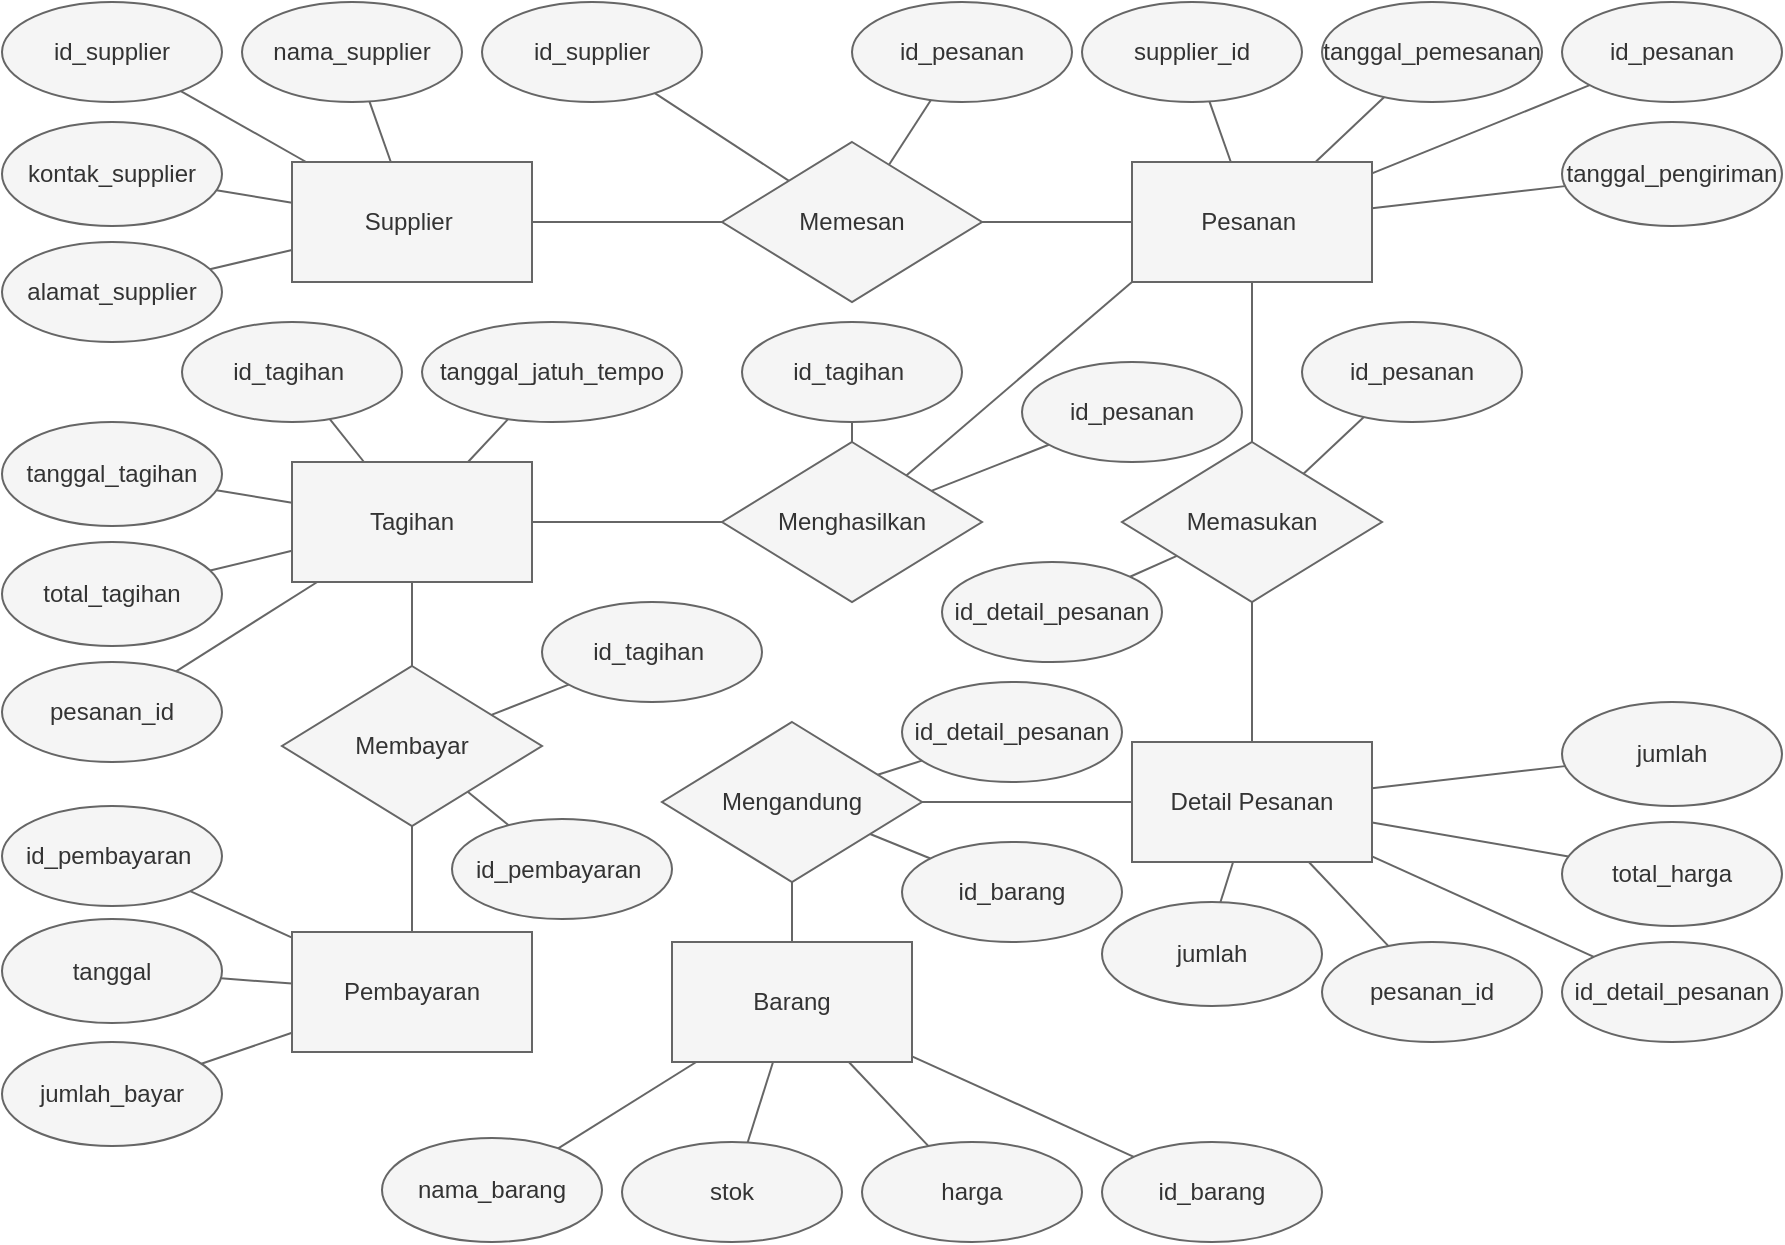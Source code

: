 <mxfile version="22.0.4" type="github">
  <diagram id="R2lEEEUBdFMjLlhIrx00" name="Page-1">
    <mxGraphModel dx="1011" dy="806" grid="1" gridSize="10" guides="1" tooltips="1" connect="1" arrows="1" fold="1" page="1" pageScale="1" pageWidth="850" pageHeight="1100" math="0" shadow="0" extFonts="Permanent Marker^https://fonts.googleapis.com/css?family=Permanent+Marker">
      <root>
        <mxCell id="0" />
        <mxCell id="1" parent="0" />
        <mxCell id="yXpgqKiNLUe4wPaJCOg1-1" value="Supplier&amp;nbsp;" style="rounded=0;whiteSpace=wrap;html=1;fillColor=#f5f5f5;fontColor=#333333;strokeColor=#666666;" vertex="1" parent="1">
          <mxGeometry x="145" y="110" width="120" height="60" as="geometry" />
        </mxCell>
        <mxCell id="yXpgqKiNLUe4wPaJCOg1-3" value="id_supplier" style="ellipse;whiteSpace=wrap;html=1;fillColor=#f5f5f5;fontColor=#333333;strokeColor=#666666;" vertex="1" parent="1">
          <mxGeometry y="30" width="110" height="50" as="geometry" />
        </mxCell>
        <mxCell id="yXpgqKiNLUe4wPaJCOg1-4" value="nama_supplier" style="ellipse;whiteSpace=wrap;html=1;fillColor=#f5f5f5;fontColor=#333333;strokeColor=#666666;" vertex="1" parent="1">
          <mxGeometry x="120" y="30" width="110" height="50" as="geometry" />
        </mxCell>
        <mxCell id="yXpgqKiNLUe4wPaJCOg1-5" value="alamat_supplier" style="ellipse;whiteSpace=wrap;html=1;fillColor=#f5f5f5;fontColor=#333333;strokeColor=#666666;" vertex="1" parent="1">
          <mxGeometry y="150" width="110" height="50" as="geometry" />
        </mxCell>
        <mxCell id="yXpgqKiNLUe4wPaJCOg1-6" value="kontak_supplier" style="ellipse;whiteSpace=wrap;html=1;fillColor=#f5f5f5;fontColor=#333333;strokeColor=#666666;" vertex="1" parent="1">
          <mxGeometry y="90" width="110" height="52" as="geometry" />
        </mxCell>
        <mxCell id="yXpgqKiNLUe4wPaJCOg1-13" value="" style="endArrow=none;html=1;rounded=0;fillColor=#f5f5f5;strokeColor=#666666;" edge="1" parent="1" source="yXpgqKiNLUe4wPaJCOg1-3" target="yXpgqKiNLUe4wPaJCOg1-1">
          <mxGeometry width="50" height="50" relative="1" as="geometry">
            <mxPoint x="190" y="260" as="sourcePoint" />
            <mxPoint x="240" y="210" as="targetPoint" />
          </mxGeometry>
        </mxCell>
        <mxCell id="yXpgqKiNLUe4wPaJCOg1-14" value="" style="endArrow=none;html=1;rounded=0;fillColor=#f5f5f5;strokeColor=#666666;" edge="1" parent="1" source="yXpgqKiNLUe4wPaJCOg1-1" target="yXpgqKiNLUe4wPaJCOg1-4">
          <mxGeometry width="50" height="50" relative="1" as="geometry">
            <mxPoint x="190" y="260" as="sourcePoint" />
            <mxPoint x="240" y="210" as="targetPoint" />
          </mxGeometry>
        </mxCell>
        <mxCell id="yXpgqKiNLUe4wPaJCOg1-15" value="" style="endArrow=none;html=1;rounded=0;fillColor=#f5f5f5;strokeColor=#666666;" edge="1" parent="1" source="yXpgqKiNLUe4wPaJCOg1-6" target="yXpgqKiNLUe4wPaJCOg1-1">
          <mxGeometry width="50" height="50" relative="1" as="geometry">
            <mxPoint x="190" y="260" as="sourcePoint" />
            <mxPoint x="240" y="210" as="targetPoint" />
          </mxGeometry>
        </mxCell>
        <mxCell id="yXpgqKiNLUe4wPaJCOg1-16" value="" style="endArrow=none;html=1;rounded=0;fillColor=#f5f5f5;strokeColor=#666666;" edge="1" parent="1" source="yXpgqKiNLUe4wPaJCOg1-1" target="yXpgqKiNLUe4wPaJCOg1-5">
          <mxGeometry width="50" height="50" relative="1" as="geometry">
            <mxPoint x="190" y="260" as="sourcePoint" />
            <mxPoint x="240" y="210" as="targetPoint" />
          </mxGeometry>
        </mxCell>
        <mxCell id="yXpgqKiNLUe4wPaJCOg1-31" value="Pesanan&amp;nbsp;" style="rounded=0;whiteSpace=wrap;html=1;fillColor=#f5f5f5;fontColor=#333333;strokeColor=#666666;" vertex="1" parent="1">
          <mxGeometry x="565" y="110" width="120" height="60" as="geometry" />
        </mxCell>
        <mxCell id="yXpgqKiNLUe4wPaJCOg1-32" value="id_pesanan" style="ellipse;whiteSpace=wrap;html=1;fillColor=#f5f5f5;fontColor=#333333;strokeColor=#666666;" vertex="1" parent="1">
          <mxGeometry x="780" y="30" width="110" height="50" as="geometry" />
        </mxCell>
        <mxCell id="yXpgqKiNLUe4wPaJCOg1-33" value="supplier_id" style="ellipse;whiteSpace=wrap;html=1;fillColor=#f5f5f5;fontColor=#333333;strokeColor=#666666;" vertex="1" parent="1">
          <mxGeometry x="540" y="30" width="110" height="50" as="geometry" />
        </mxCell>
        <mxCell id="yXpgqKiNLUe4wPaJCOg1-34" value="tanggal_pemesanan" style="ellipse;whiteSpace=wrap;html=1;fillColor=#f5f5f5;fontColor=#333333;strokeColor=#666666;" vertex="1" parent="1">
          <mxGeometry x="660" y="30" width="110" height="50" as="geometry" />
        </mxCell>
        <mxCell id="yXpgqKiNLUe4wPaJCOg1-35" value="tanggal_pengiriman" style="ellipse;whiteSpace=wrap;html=1;fillColor=#f5f5f5;fontColor=#333333;strokeColor=#666666;" vertex="1" parent="1">
          <mxGeometry x="780" y="90" width="110" height="52" as="geometry" />
        </mxCell>
        <mxCell id="yXpgqKiNLUe4wPaJCOg1-36" value="" style="endArrow=none;html=1;rounded=0;fillColor=#f5f5f5;strokeColor=#666666;" edge="1" parent="1" source="yXpgqKiNLUe4wPaJCOg1-32" target="yXpgqKiNLUe4wPaJCOg1-31">
          <mxGeometry width="50" height="50" relative="1" as="geometry">
            <mxPoint x="610" y="260" as="sourcePoint" />
            <mxPoint x="660" y="210" as="targetPoint" />
          </mxGeometry>
        </mxCell>
        <mxCell id="yXpgqKiNLUe4wPaJCOg1-37" value="" style="endArrow=none;html=1;rounded=0;fillColor=#f5f5f5;strokeColor=#666666;" edge="1" parent="1" source="yXpgqKiNLUe4wPaJCOg1-31" target="yXpgqKiNLUe4wPaJCOg1-33">
          <mxGeometry width="50" height="50" relative="1" as="geometry">
            <mxPoint x="610" y="260" as="sourcePoint" />
            <mxPoint x="660" y="210" as="targetPoint" />
          </mxGeometry>
        </mxCell>
        <mxCell id="yXpgqKiNLUe4wPaJCOg1-38" value="" style="endArrow=none;html=1;rounded=0;fillColor=#f5f5f5;strokeColor=#666666;" edge="1" parent="1" source="yXpgqKiNLUe4wPaJCOg1-35" target="yXpgqKiNLUe4wPaJCOg1-31">
          <mxGeometry width="50" height="50" relative="1" as="geometry">
            <mxPoint x="610" y="260" as="sourcePoint" />
            <mxPoint x="660" y="210" as="targetPoint" />
          </mxGeometry>
        </mxCell>
        <mxCell id="yXpgqKiNLUe4wPaJCOg1-39" value="" style="endArrow=none;html=1;rounded=0;fillColor=#f5f5f5;strokeColor=#666666;" edge="1" parent="1" source="yXpgqKiNLUe4wPaJCOg1-31" target="yXpgqKiNLUe4wPaJCOg1-34">
          <mxGeometry width="50" height="50" relative="1" as="geometry">
            <mxPoint x="610" y="260" as="sourcePoint" />
            <mxPoint x="660" y="210" as="targetPoint" />
          </mxGeometry>
        </mxCell>
        <mxCell id="yXpgqKiNLUe4wPaJCOg1-53" value="Tagihan" style="rounded=0;whiteSpace=wrap;html=1;fillColor=#f5f5f5;fontColor=#333333;strokeColor=#666666;" vertex="1" parent="1">
          <mxGeometry x="145" y="260" width="120" height="60" as="geometry" />
        </mxCell>
        <mxCell id="yXpgqKiNLUe4wPaJCOg1-54" value="pesanan_id" style="ellipse;whiteSpace=wrap;html=1;fillColor=#f5f5f5;fontColor=#333333;strokeColor=#666666;" vertex="1" parent="1">
          <mxGeometry y="360" width="110" height="50" as="geometry" />
        </mxCell>
        <mxCell id="yXpgqKiNLUe4wPaJCOg1-55" value="id_tagihan&amp;nbsp;" style="ellipse;whiteSpace=wrap;html=1;fillColor=#f5f5f5;fontColor=#333333;strokeColor=#666666;" vertex="1" parent="1">
          <mxGeometry x="90" y="190" width="110" height="50" as="geometry" />
        </mxCell>
        <mxCell id="yXpgqKiNLUe4wPaJCOg1-56" value="tanggal_jatuh_tempo" style="ellipse;whiteSpace=wrap;html=1;fillColor=#f5f5f5;fontColor=#333333;strokeColor=#666666;" vertex="1" parent="1">
          <mxGeometry x="210" y="190" width="130" height="50" as="geometry" />
        </mxCell>
        <mxCell id="yXpgqKiNLUe4wPaJCOg1-57" value="tanggal_tagihan" style="ellipse;whiteSpace=wrap;html=1;fillColor=#f5f5f5;fontColor=#333333;strokeColor=#666666;" vertex="1" parent="1">
          <mxGeometry y="240" width="110" height="52" as="geometry" />
        </mxCell>
        <mxCell id="yXpgqKiNLUe4wPaJCOg1-58" value="" style="endArrow=none;html=1;rounded=0;fillColor=#f5f5f5;strokeColor=#666666;" edge="1" parent="1" source="yXpgqKiNLUe4wPaJCOg1-54" target="yXpgqKiNLUe4wPaJCOg1-53">
          <mxGeometry width="50" height="50" relative="1" as="geometry">
            <mxPoint x="190" y="410" as="sourcePoint" />
            <mxPoint x="240" y="360" as="targetPoint" />
          </mxGeometry>
        </mxCell>
        <mxCell id="yXpgqKiNLUe4wPaJCOg1-59" value="" style="endArrow=none;html=1;rounded=0;fillColor=#f5f5f5;strokeColor=#666666;" edge="1" parent="1" source="yXpgqKiNLUe4wPaJCOg1-53" target="yXpgqKiNLUe4wPaJCOg1-55">
          <mxGeometry width="50" height="50" relative="1" as="geometry">
            <mxPoint x="190" y="410" as="sourcePoint" />
            <mxPoint x="240" y="360" as="targetPoint" />
          </mxGeometry>
        </mxCell>
        <mxCell id="yXpgqKiNLUe4wPaJCOg1-60" value="" style="endArrow=none;html=1;rounded=0;fillColor=#f5f5f5;strokeColor=#666666;" edge="1" parent="1" source="yXpgqKiNLUe4wPaJCOg1-57" target="yXpgqKiNLUe4wPaJCOg1-53">
          <mxGeometry width="50" height="50" relative="1" as="geometry">
            <mxPoint x="190" y="410" as="sourcePoint" />
            <mxPoint x="240" y="360" as="targetPoint" />
          </mxGeometry>
        </mxCell>
        <mxCell id="yXpgqKiNLUe4wPaJCOg1-61" value="" style="endArrow=none;html=1;rounded=0;fillColor=#f5f5f5;strokeColor=#666666;" edge="1" parent="1" source="yXpgqKiNLUe4wPaJCOg1-53" target="yXpgqKiNLUe4wPaJCOg1-56">
          <mxGeometry width="50" height="50" relative="1" as="geometry">
            <mxPoint x="190" y="410" as="sourcePoint" />
            <mxPoint x="240" y="360" as="targetPoint" />
          </mxGeometry>
        </mxCell>
        <mxCell id="yXpgqKiNLUe4wPaJCOg1-62" value="total_tagihan" style="ellipse;whiteSpace=wrap;html=1;fillColor=#f5f5f5;fontColor=#333333;strokeColor=#666666;" vertex="1" parent="1">
          <mxGeometry y="300" width="110" height="52" as="geometry" />
        </mxCell>
        <mxCell id="yXpgqKiNLUe4wPaJCOg1-63" value="" style="endArrow=none;html=1;rounded=0;fillColor=#f5f5f5;strokeColor=#666666;" edge="1" parent="1" source="yXpgqKiNLUe4wPaJCOg1-62" target="yXpgqKiNLUe4wPaJCOg1-53">
          <mxGeometry width="50" height="50" relative="1" as="geometry">
            <mxPoint x="190" y="410" as="sourcePoint" />
            <mxPoint x="240" y="360" as="targetPoint" />
          </mxGeometry>
        </mxCell>
        <mxCell id="yXpgqKiNLUe4wPaJCOg1-64" value="Detail Pesanan" style="rounded=0;whiteSpace=wrap;html=1;fillColor=#f5f5f5;fontColor=#333333;strokeColor=#666666;" vertex="1" parent="1">
          <mxGeometry x="565" y="400" width="120" height="60" as="geometry" />
        </mxCell>
        <mxCell id="yXpgqKiNLUe4wPaJCOg1-65" value="id_detail_pesanan" style="ellipse;whiteSpace=wrap;html=1;fillColor=#f5f5f5;fontColor=#333333;strokeColor=#666666;" vertex="1" parent="1">
          <mxGeometry x="780" y="500" width="110" height="50" as="geometry" />
        </mxCell>
        <mxCell id="yXpgqKiNLUe4wPaJCOg1-67" value="pesanan_id" style="ellipse;whiteSpace=wrap;html=1;fillColor=#f5f5f5;fontColor=#333333;strokeColor=#666666;" vertex="1" parent="1">
          <mxGeometry x="660" y="500" width="110" height="50" as="geometry" />
        </mxCell>
        <mxCell id="yXpgqKiNLUe4wPaJCOg1-68" value="jumlah" style="ellipse;whiteSpace=wrap;html=1;fillColor=#f5f5f5;fontColor=#333333;strokeColor=#666666;" vertex="1" parent="1">
          <mxGeometry x="780" y="380" width="110" height="52" as="geometry" />
        </mxCell>
        <mxCell id="yXpgqKiNLUe4wPaJCOg1-69" value="" style="endArrow=none;html=1;rounded=0;fillColor=#f5f5f5;strokeColor=#666666;" edge="1" parent="1" source="yXpgqKiNLUe4wPaJCOg1-65" target="yXpgqKiNLUe4wPaJCOg1-64">
          <mxGeometry width="50" height="50" relative="1" as="geometry">
            <mxPoint x="610" y="550" as="sourcePoint" />
            <mxPoint x="660" y="500" as="targetPoint" />
          </mxGeometry>
        </mxCell>
        <mxCell id="yXpgqKiNLUe4wPaJCOg1-70" value="" style="endArrow=none;html=1;rounded=0;fillColor=#f5f5f5;strokeColor=#666666;" edge="1" parent="1" source="yXpgqKiNLUe4wPaJCOg1-64">
          <mxGeometry width="50" height="50" relative="1" as="geometry">
            <mxPoint x="610" y="550" as="sourcePoint" />
            <mxPoint x="602.86" y="500.257" as="targetPoint" />
          </mxGeometry>
        </mxCell>
        <mxCell id="yXpgqKiNLUe4wPaJCOg1-71" value="" style="endArrow=none;html=1;rounded=0;fillColor=#f5f5f5;strokeColor=#666666;" edge="1" parent="1" source="yXpgqKiNLUe4wPaJCOg1-68" target="yXpgqKiNLUe4wPaJCOg1-64">
          <mxGeometry width="50" height="50" relative="1" as="geometry">
            <mxPoint x="610" y="550" as="sourcePoint" />
            <mxPoint x="660" y="500" as="targetPoint" />
          </mxGeometry>
        </mxCell>
        <mxCell id="yXpgqKiNLUe4wPaJCOg1-72" value="" style="endArrow=none;html=1;rounded=0;fillColor=#f5f5f5;strokeColor=#666666;" edge="1" parent="1" source="yXpgqKiNLUe4wPaJCOg1-64" target="yXpgqKiNLUe4wPaJCOg1-67">
          <mxGeometry width="50" height="50" relative="1" as="geometry">
            <mxPoint x="610" y="550" as="sourcePoint" />
            <mxPoint x="660" y="500" as="targetPoint" />
          </mxGeometry>
        </mxCell>
        <mxCell id="yXpgqKiNLUe4wPaJCOg1-73" value="total_harga" style="ellipse;whiteSpace=wrap;html=1;fillColor=#f5f5f5;fontColor=#333333;strokeColor=#666666;" vertex="1" parent="1">
          <mxGeometry x="780" y="440" width="110" height="52" as="geometry" />
        </mxCell>
        <mxCell id="yXpgqKiNLUe4wPaJCOg1-74" value="" style="endArrow=none;html=1;rounded=0;fillColor=#f5f5f5;strokeColor=#666666;" edge="1" parent="1" source="yXpgqKiNLUe4wPaJCOg1-73" target="yXpgqKiNLUe4wPaJCOg1-64">
          <mxGeometry width="50" height="50" relative="1" as="geometry">
            <mxPoint x="610" y="550" as="sourcePoint" />
            <mxPoint x="660" y="500" as="targetPoint" />
          </mxGeometry>
        </mxCell>
        <mxCell id="yXpgqKiNLUe4wPaJCOg1-75" value="Memesan" style="rhombus;whiteSpace=wrap;html=1;fillColor=#f5f5f5;fontColor=#333333;strokeColor=#666666;" vertex="1" parent="1">
          <mxGeometry x="360" y="100" width="130" height="80" as="geometry" />
        </mxCell>
        <mxCell id="yXpgqKiNLUe4wPaJCOg1-77" value="Memasukan" style="rhombus;whiteSpace=wrap;html=1;fillColor=#f5f5f5;fontColor=#333333;strokeColor=#666666;" vertex="1" parent="1">
          <mxGeometry x="560" y="250" width="130" height="80" as="geometry" />
        </mxCell>
        <mxCell id="yXpgqKiNLUe4wPaJCOg1-78" value="" style="endArrow=none;html=1;rounded=0;fillColor=#f5f5f5;strokeColor=#666666;" edge="1" parent="1" source="yXpgqKiNLUe4wPaJCOg1-1" target="yXpgqKiNLUe4wPaJCOg1-75">
          <mxGeometry width="50" height="50" relative="1" as="geometry">
            <mxPoint x="370" y="290" as="sourcePoint" />
            <mxPoint x="420" y="240" as="targetPoint" />
          </mxGeometry>
        </mxCell>
        <mxCell id="yXpgqKiNLUe4wPaJCOg1-79" value="" style="endArrow=none;html=1;rounded=0;fillColor=#f5f5f5;strokeColor=#666666;" edge="1" parent="1" source="yXpgqKiNLUe4wPaJCOg1-75" target="yXpgqKiNLUe4wPaJCOg1-31">
          <mxGeometry width="50" height="50" relative="1" as="geometry">
            <mxPoint x="500" y="220" as="sourcePoint" />
            <mxPoint x="550" y="170" as="targetPoint" />
          </mxGeometry>
        </mxCell>
        <mxCell id="yXpgqKiNLUe4wPaJCOg1-80" value="" style="endArrow=none;html=1;rounded=0;fillColor=#f5f5f5;strokeColor=#666666;" edge="1" parent="1" source="yXpgqKiNLUe4wPaJCOg1-64" target="yXpgqKiNLUe4wPaJCOg1-77">
          <mxGeometry width="50" height="50" relative="1" as="geometry">
            <mxPoint x="710" y="400" as="sourcePoint" />
            <mxPoint x="760" y="350" as="targetPoint" />
          </mxGeometry>
        </mxCell>
        <mxCell id="yXpgqKiNLUe4wPaJCOg1-81" value="" style="endArrow=none;html=1;rounded=0;fillColor=#f5f5f5;strokeColor=#666666;" edge="1" parent="1" source="yXpgqKiNLUe4wPaJCOg1-77" target="yXpgqKiNLUe4wPaJCOg1-31">
          <mxGeometry width="50" height="50" relative="1" as="geometry">
            <mxPoint x="710" y="400" as="sourcePoint" />
            <mxPoint x="760" y="350" as="targetPoint" />
          </mxGeometry>
        </mxCell>
        <mxCell id="yXpgqKiNLUe4wPaJCOg1-82" value="Menghasilkan" style="rhombus;whiteSpace=wrap;html=1;fillColor=#f5f5f5;fontColor=#333333;strokeColor=#666666;" vertex="1" parent="1">
          <mxGeometry x="360" y="250" width="130" height="80" as="geometry" />
        </mxCell>
        <mxCell id="yXpgqKiNLUe4wPaJCOg1-83" value="" style="endArrow=none;html=1;rounded=0;entryX=0;entryY=1;entryDx=0;entryDy=0;fillColor=#f5f5f5;strokeColor=#666666;" edge="1" parent="1" source="yXpgqKiNLUe4wPaJCOg1-82" target="yXpgqKiNLUe4wPaJCOg1-31">
          <mxGeometry width="50" height="50" relative="1" as="geometry">
            <mxPoint x="400" y="400" as="sourcePoint" />
            <mxPoint x="450" y="350" as="targetPoint" />
          </mxGeometry>
        </mxCell>
        <mxCell id="yXpgqKiNLUe4wPaJCOg1-84" value="Pembayaran" style="rounded=0;whiteSpace=wrap;html=1;fillColor=#f5f5f5;fontColor=#333333;strokeColor=#666666;" vertex="1" parent="1">
          <mxGeometry x="145" y="495" width="120" height="60" as="geometry" />
        </mxCell>
        <mxCell id="yXpgqKiNLUe4wPaJCOg1-85" value="id_pembayaran&amp;nbsp;" style="ellipse;whiteSpace=wrap;html=1;fillColor=#f5f5f5;fontColor=#333333;strokeColor=#666666;" vertex="1" parent="1">
          <mxGeometry y="432" width="110" height="50" as="geometry" />
        </mxCell>
        <mxCell id="yXpgqKiNLUe4wPaJCOg1-88" value="tanggal" style="ellipse;whiteSpace=wrap;html=1;fillColor=#f5f5f5;fontColor=#333333;strokeColor=#666666;" vertex="1" parent="1">
          <mxGeometry y="488.5" width="110" height="52" as="geometry" />
        </mxCell>
        <mxCell id="yXpgqKiNLUe4wPaJCOg1-89" value="" style="endArrow=none;html=1;rounded=0;fillColor=#f5f5f5;strokeColor=#666666;" edge="1" parent="1" source="yXpgqKiNLUe4wPaJCOg1-85" target="yXpgqKiNLUe4wPaJCOg1-84">
          <mxGeometry width="50" height="50" relative="1" as="geometry">
            <mxPoint x="370" y="540.5" as="sourcePoint" />
            <mxPoint x="420" y="490.5" as="targetPoint" />
          </mxGeometry>
        </mxCell>
        <mxCell id="yXpgqKiNLUe4wPaJCOg1-91" value="" style="endArrow=none;html=1;rounded=0;fillColor=#f5f5f5;strokeColor=#666666;" edge="1" parent="1" source="yXpgqKiNLUe4wPaJCOg1-88" target="yXpgqKiNLUe4wPaJCOg1-84">
          <mxGeometry width="50" height="50" relative="1" as="geometry">
            <mxPoint x="490" y="659.5" as="sourcePoint" />
            <mxPoint x="445" y="529.9" as="targetPoint" />
          </mxGeometry>
        </mxCell>
        <mxCell id="yXpgqKiNLUe4wPaJCOg1-93" value="jumlah_bayar" style="ellipse;whiteSpace=wrap;html=1;fillColor=#f5f5f5;fontColor=#333333;strokeColor=#666666;" vertex="1" parent="1">
          <mxGeometry y="550" width="110" height="52" as="geometry" />
        </mxCell>
        <mxCell id="yXpgqKiNLUe4wPaJCOg1-94" value="" style="endArrow=none;html=1;rounded=0;fillColor=#f5f5f5;strokeColor=#666666;" edge="1" parent="1" source="yXpgqKiNLUe4wPaJCOg1-93" target="yXpgqKiNLUe4wPaJCOg1-84">
          <mxGeometry width="50" height="50" relative="1" as="geometry">
            <mxPoint x="370" y="540.5" as="sourcePoint" />
            <mxPoint x="420" y="490.5" as="targetPoint" />
          </mxGeometry>
        </mxCell>
        <mxCell id="yXpgqKiNLUe4wPaJCOg1-95" value="" style="endArrow=none;html=1;rounded=0;fillColor=#f5f5f5;strokeColor=#666666;" edge="1" parent="1" source="yXpgqKiNLUe4wPaJCOg1-53" target="yXpgqKiNLUe4wPaJCOg1-82">
          <mxGeometry width="50" height="50" relative="1" as="geometry">
            <mxPoint x="320" y="400" as="sourcePoint" />
            <mxPoint x="370" y="350" as="targetPoint" />
          </mxGeometry>
        </mxCell>
        <mxCell id="yXpgqKiNLUe4wPaJCOg1-96" value="Membayar" style="rhombus;whiteSpace=wrap;html=1;fillColor=#f5f5f5;fontColor=#333333;strokeColor=#666666;" vertex="1" parent="1">
          <mxGeometry x="140" y="362" width="130" height="80" as="geometry" />
        </mxCell>
        <mxCell id="yXpgqKiNLUe4wPaJCOg1-99" value="" style="endArrow=none;html=1;rounded=0;fillColor=#f5f5f5;strokeColor=#666666;" edge="1" parent="1" source="yXpgqKiNLUe4wPaJCOg1-84" target="yXpgqKiNLUe4wPaJCOg1-96">
          <mxGeometry width="50" height="50" relative="1" as="geometry">
            <mxPoint x="500" y="350.5" as="sourcePoint" />
            <mxPoint x="229.523" y="421.207" as="targetPoint" />
          </mxGeometry>
        </mxCell>
        <mxCell id="yXpgqKiNLUe4wPaJCOg1-100" value="" style="endArrow=none;html=1;rounded=0;fillColor=#f5f5f5;strokeColor=#666666;" edge="1" parent="1" source="yXpgqKiNLUe4wPaJCOg1-96" target="yXpgqKiNLUe4wPaJCOg1-53">
          <mxGeometry width="50" height="50" relative="1" as="geometry">
            <mxPoint x="320" y="400" as="sourcePoint" />
            <mxPoint x="370" y="350" as="targetPoint" />
          </mxGeometry>
        </mxCell>
        <mxCell id="yXpgqKiNLUe4wPaJCOg1-101" value="Barang&lt;br&gt;" style="rounded=0;whiteSpace=wrap;html=1;fillColor=#f5f5f5;fontColor=#333333;strokeColor=#666666;" vertex="1" parent="1">
          <mxGeometry x="335" y="500" width="120" height="60" as="geometry" />
        </mxCell>
        <mxCell id="yXpgqKiNLUe4wPaJCOg1-102" value="id_barang" style="ellipse;whiteSpace=wrap;html=1;fillColor=#f5f5f5;fontColor=#333333;strokeColor=#666666;" vertex="1" parent="1">
          <mxGeometry x="550" y="600" width="110" height="50" as="geometry" />
        </mxCell>
        <mxCell id="yXpgqKiNLUe4wPaJCOg1-103" value="stok" style="ellipse;whiteSpace=wrap;html=1;fillColor=#f5f5f5;fontColor=#333333;strokeColor=#666666;" vertex="1" parent="1">
          <mxGeometry x="310" y="600" width="110" height="50" as="geometry" />
        </mxCell>
        <mxCell id="yXpgqKiNLUe4wPaJCOg1-104" value="harga" style="ellipse;whiteSpace=wrap;html=1;fillColor=#f5f5f5;fontColor=#333333;strokeColor=#666666;" vertex="1" parent="1">
          <mxGeometry x="430" y="600" width="110" height="50" as="geometry" />
        </mxCell>
        <mxCell id="yXpgqKiNLUe4wPaJCOg1-105" value="jumlah" style="ellipse;whiteSpace=wrap;html=1;fillColor=#f5f5f5;fontColor=#333333;strokeColor=#666666;" vertex="1" parent="1">
          <mxGeometry x="550" y="480" width="110" height="52" as="geometry" />
        </mxCell>
        <mxCell id="yXpgqKiNLUe4wPaJCOg1-106" value="" style="endArrow=none;html=1;rounded=0;fillColor=#f5f5f5;strokeColor=#666666;" edge="1" parent="1" source="yXpgqKiNLUe4wPaJCOg1-102" target="yXpgqKiNLUe4wPaJCOg1-101">
          <mxGeometry width="50" height="50" relative="1" as="geometry">
            <mxPoint x="380" y="650" as="sourcePoint" />
            <mxPoint x="430" y="600" as="targetPoint" />
          </mxGeometry>
        </mxCell>
        <mxCell id="yXpgqKiNLUe4wPaJCOg1-107" value="" style="endArrow=none;html=1;rounded=0;fillColor=#f5f5f5;strokeColor=#666666;" edge="1" parent="1" source="yXpgqKiNLUe4wPaJCOg1-101" target="yXpgqKiNLUe4wPaJCOg1-103">
          <mxGeometry width="50" height="50" relative="1" as="geometry">
            <mxPoint x="380" y="650" as="sourcePoint" />
            <mxPoint x="430" y="600" as="targetPoint" />
          </mxGeometry>
        </mxCell>
        <mxCell id="yXpgqKiNLUe4wPaJCOg1-109" value="" style="endArrow=none;html=1;rounded=0;fillColor=#f5f5f5;strokeColor=#666666;" edge="1" parent="1" source="yXpgqKiNLUe4wPaJCOg1-101" target="yXpgqKiNLUe4wPaJCOg1-104">
          <mxGeometry width="50" height="50" relative="1" as="geometry">
            <mxPoint x="380" y="650" as="sourcePoint" />
            <mxPoint x="430" y="600" as="targetPoint" />
          </mxGeometry>
        </mxCell>
        <mxCell id="yXpgqKiNLUe4wPaJCOg1-110" value="nama_barang" style="ellipse;whiteSpace=wrap;html=1;fillColor=#f5f5f5;fontColor=#333333;strokeColor=#666666;" vertex="1" parent="1">
          <mxGeometry x="190" y="598" width="110" height="52" as="geometry" />
        </mxCell>
        <mxCell id="yXpgqKiNLUe4wPaJCOg1-111" value="" style="endArrow=none;html=1;rounded=0;fillColor=#f5f5f5;strokeColor=#666666;" edge="1" parent="1" source="yXpgqKiNLUe4wPaJCOg1-110" target="yXpgqKiNLUe4wPaJCOg1-101">
          <mxGeometry width="50" height="50" relative="1" as="geometry">
            <mxPoint x="380" y="650" as="sourcePoint" />
            <mxPoint x="430" y="600" as="targetPoint" />
          </mxGeometry>
        </mxCell>
        <mxCell id="yXpgqKiNLUe4wPaJCOg1-112" value="Mengandung" style="rhombus;whiteSpace=wrap;html=1;fillColor=#f5f5f5;fontColor=#333333;strokeColor=#666666;" vertex="1" parent="1">
          <mxGeometry x="330" y="390" width="130" height="80" as="geometry" />
        </mxCell>
        <mxCell id="yXpgqKiNLUe4wPaJCOg1-113" value="" style="endArrow=none;html=1;rounded=0;fillColor=#f5f5f5;strokeColor=#666666;" edge="1" parent="1" source="yXpgqKiNLUe4wPaJCOg1-112" target="yXpgqKiNLUe4wPaJCOg1-64">
          <mxGeometry width="50" height="50" relative="1" as="geometry">
            <mxPoint x="530" y="390" as="sourcePoint" />
            <mxPoint x="580" y="340" as="targetPoint" />
          </mxGeometry>
        </mxCell>
        <mxCell id="yXpgqKiNLUe4wPaJCOg1-114" value="" style="endArrow=none;html=1;rounded=0;fillColor=#f5f5f5;strokeColor=#666666;" edge="1" parent="1" source="yXpgqKiNLUe4wPaJCOg1-101" target="yXpgqKiNLUe4wPaJCOg1-112">
          <mxGeometry width="50" height="50" relative="1" as="geometry">
            <mxPoint x="470" y="440" as="sourcePoint" />
            <mxPoint x="575" y="440" as="targetPoint" />
          </mxGeometry>
        </mxCell>
        <mxCell id="yXpgqKiNLUe4wPaJCOg1-115" value="id_supplier" style="ellipse;whiteSpace=wrap;html=1;fillColor=#f5f5f5;fontColor=#333333;strokeColor=#666666;" vertex="1" parent="1">
          <mxGeometry x="240" y="30" width="110" height="50" as="geometry" />
        </mxCell>
        <mxCell id="yXpgqKiNLUe4wPaJCOg1-116" value="id_pesanan" style="ellipse;whiteSpace=wrap;html=1;fillColor=#f5f5f5;fontColor=#333333;strokeColor=#666666;" vertex="1" parent="1">
          <mxGeometry x="425" y="30" width="110" height="50" as="geometry" />
        </mxCell>
        <mxCell id="yXpgqKiNLUe4wPaJCOg1-117" value="" style="endArrow=none;html=1;rounded=0;fillColor=#f5f5f5;strokeColor=#666666;" edge="1" parent="1" source="yXpgqKiNLUe4wPaJCOg1-75" target="yXpgqKiNLUe4wPaJCOg1-116">
          <mxGeometry width="50" height="50" relative="1" as="geometry">
            <mxPoint x="624" y="120" as="sourcePoint" />
            <mxPoint x="614" y="90" as="targetPoint" />
          </mxGeometry>
        </mxCell>
        <mxCell id="yXpgqKiNLUe4wPaJCOg1-118" value="" style="endArrow=none;html=1;rounded=0;fillColor=#f5f5f5;strokeColor=#666666;" edge="1" parent="1" source="yXpgqKiNLUe4wPaJCOg1-75" target="yXpgqKiNLUe4wPaJCOg1-115">
          <mxGeometry width="50" height="50" relative="1" as="geometry">
            <mxPoint x="454" y="121" as="sourcePoint" />
            <mxPoint x="475" y="89" as="targetPoint" />
          </mxGeometry>
        </mxCell>
        <mxCell id="yXpgqKiNLUe4wPaJCOg1-119" value="id_tagihan&amp;nbsp;" style="ellipse;whiteSpace=wrap;html=1;fillColor=#f5f5f5;fontColor=#333333;strokeColor=#666666;" vertex="1" parent="1">
          <mxGeometry x="370" y="190" width="110" height="50" as="geometry" />
        </mxCell>
        <mxCell id="yXpgqKiNLUe4wPaJCOg1-120" value="id_tagihan&amp;nbsp;" style="ellipse;whiteSpace=wrap;html=1;fillColor=#f5f5f5;fontColor=#333333;strokeColor=#666666;" vertex="1" parent="1">
          <mxGeometry x="270" y="330" width="110" height="50" as="geometry" />
        </mxCell>
        <mxCell id="yXpgqKiNLUe4wPaJCOg1-121" value="id_pesanan" style="ellipse;whiteSpace=wrap;html=1;fillColor=#f5f5f5;fontColor=#333333;strokeColor=#666666;" vertex="1" parent="1">
          <mxGeometry x="510" y="210" width="110" height="50" as="geometry" />
        </mxCell>
        <mxCell id="yXpgqKiNLUe4wPaJCOg1-122" value="" style="endArrow=none;html=1;rounded=0;fillColor=#f5f5f5;strokeColor=#666666;" edge="1" parent="1" source="yXpgqKiNLUe4wPaJCOg1-82" target="yXpgqKiNLUe4wPaJCOg1-121">
          <mxGeometry width="50" height="50" relative="1" as="geometry">
            <mxPoint x="635" y="260" as="sourcePoint" />
            <mxPoint x="635" y="180" as="targetPoint" />
          </mxGeometry>
        </mxCell>
        <mxCell id="yXpgqKiNLUe4wPaJCOg1-123" value="" style="endArrow=none;html=1;rounded=0;fillColor=#f5f5f5;strokeColor=#666666;" edge="1" parent="1" source="yXpgqKiNLUe4wPaJCOg1-82" target="yXpgqKiNLUe4wPaJCOg1-119">
          <mxGeometry width="50" height="50" relative="1" as="geometry">
            <mxPoint x="477" y="286" as="sourcePoint" />
            <mxPoint x="521" y="270" as="targetPoint" />
          </mxGeometry>
        </mxCell>
        <mxCell id="yXpgqKiNLUe4wPaJCOg1-124" value="" style="endArrow=none;html=1;rounded=0;fillColor=#f5f5f5;strokeColor=#666666;" edge="1" parent="1" source="yXpgqKiNLUe4wPaJCOg1-96" target="yXpgqKiNLUe4wPaJCOg1-120">
          <mxGeometry width="50" height="50" relative="1" as="geometry">
            <mxPoint x="487" y="296" as="sourcePoint" />
            <mxPoint x="531" y="280" as="targetPoint" />
          </mxGeometry>
        </mxCell>
        <mxCell id="yXpgqKiNLUe4wPaJCOg1-125" value="id_pembayaran&amp;nbsp;" style="ellipse;whiteSpace=wrap;html=1;fillColor=#f5f5f5;fontColor=#333333;strokeColor=#666666;" vertex="1" parent="1">
          <mxGeometry x="225" y="438.5" width="110" height="50" as="geometry" />
        </mxCell>
        <mxCell id="yXpgqKiNLUe4wPaJCOg1-126" value="" style="endArrow=none;html=1;rounded=0;fillColor=#f5f5f5;strokeColor=#666666;" edge="1" parent="1" source="yXpgqKiNLUe4wPaJCOg1-125" target="yXpgqKiNLUe4wPaJCOg1-96">
          <mxGeometry width="50" height="50" relative="1" as="geometry">
            <mxPoint x="104" y="484" as="sourcePoint" />
            <mxPoint x="155" y="508" as="targetPoint" />
          </mxGeometry>
        </mxCell>
        <mxCell id="yXpgqKiNLUe4wPaJCOg1-127" value="id_pesanan" style="ellipse;whiteSpace=wrap;html=1;fillColor=#f5f5f5;fontColor=#333333;strokeColor=#666666;" vertex="1" parent="1">
          <mxGeometry x="650" y="190" width="110" height="50" as="geometry" />
        </mxCell>
        <mxCell id="yXpgqKiNLUe4wPaJCOg1-128" value="id_detail_pesanan" style="ellipse;whiteSpace=wrap;html=1;fillColor=#f5f5f5;fontColor=#333333;strokeColor=#666666;" vertex="1" parent="1">
          <mxGeometry x="470" y="310" width="110" height="50" as="geometry" />
        </mxCell>
        <mxCell id="yXpgqKiNLUe4wPaJCOg1-129" value="" style="endArrow=none;html=1;rounded=0;fillColor=#f5f5f5;strokeColor=#666666;" edge="1" parent="1" source="yXpgqKiNLUe4wPaJCOg1-127" target="yXpgqKiNLUe4wPaJCOg1-77">
          <mxGeometry width="50" height="50" relative="1" as="geometry">
            <mxPoint x="791" y="132" as="sourcePoint" />
            <mxPoint x="695" y="143" as="targetPoint" />
          </mxGeometry>
        </mxCell>
        <mxCell id="yXpgqKiNLUe4wPaJCOg1-130" value="" style="endArrow=none;html=1;rounded=0;fillColor=#f5f5f5;strokeColor=#666666;" edge="1" parent="1" source="yXpgqKiNLUe4wPaJCOg1-128" target="yXpgqKiNLUe4wPaJCOg1-77">
          <mxGeometry width="50" height="50" relative="1" as="geometry">
            <mxPoint x="691" y="247" as="sourcePoint" />
            <mxPoint x="661" y="276" as="targetPoint" />
          </mxGeometry>
        </mxCell>
        <mxCell id="yXpgqKiNLUe4wPaJCOg1-131" value="id_barang" style="ellipse;whiteSpace=wrap;html=1;fillColor=#f5f5f5;fontColor=#333333;strokeColor=#666666;" vertex="1" parent="1">
          <mxGeometry x="450" y="450" width="110" height="50" as="geometry" />
        </mxCell>
        <mxCell id="yXpgqKiNLUe4wPaJCOg1-132" value="" style="endArrow=none;html=1;rounded=0;fillColor=#f5f5f5;strokeColor=#666666;" edge="1" parent="1" source="yXpgqKiNLUe4wPaJCOg1-131" target="yXpgqKiNLUe4wPaJCOg1-112">
          <mxGeometry width="50" height="50" relative="1" as="geometry">
            <mxPoint x="576" y="617" as="sourcePoint" />
            <mxPoint x="465" y="567" as="targetPoint" />
          </mxGeometry>
        </mxCell>
        <mxCell id="yXpgqKiNLUe4wPaJCOg1-133" value="id_detail_pesanan" style="ellipse;whiteSpace=wrap;html=1;fillColor=#f5f5f5;fontColor=#333333;strokeColor=#666666;" vertex="1" parent="1">
          <mxGeometry x="450" y="370" width="110" height="50" as="geometry" />
        </mxCell>
        <mxCell id="yXpgqKiNLUe4wPaJCOg1-134" value="" style="endArrow=none;html=1;rounded=0;fillColor=#f5f5f5;strokeColor=#666666;" edge="1" parent="1" source="yXpgqKiNLUe4wPaJCOg1-112" target="yXpgqKiNLUe4wPaJCOg1-133">
          <mxGeometry width="50" height="50" relative="1" as="geometry">
            <mxPoint x="470" y="440" as="sourcePoint" />
            <mxPoint x="575" y="440" as="targetPoint" />
          </mxGeometry>
        </mxCell>
      </root>
    </mxGraphModel>
  </diagram>
</mxfile>
